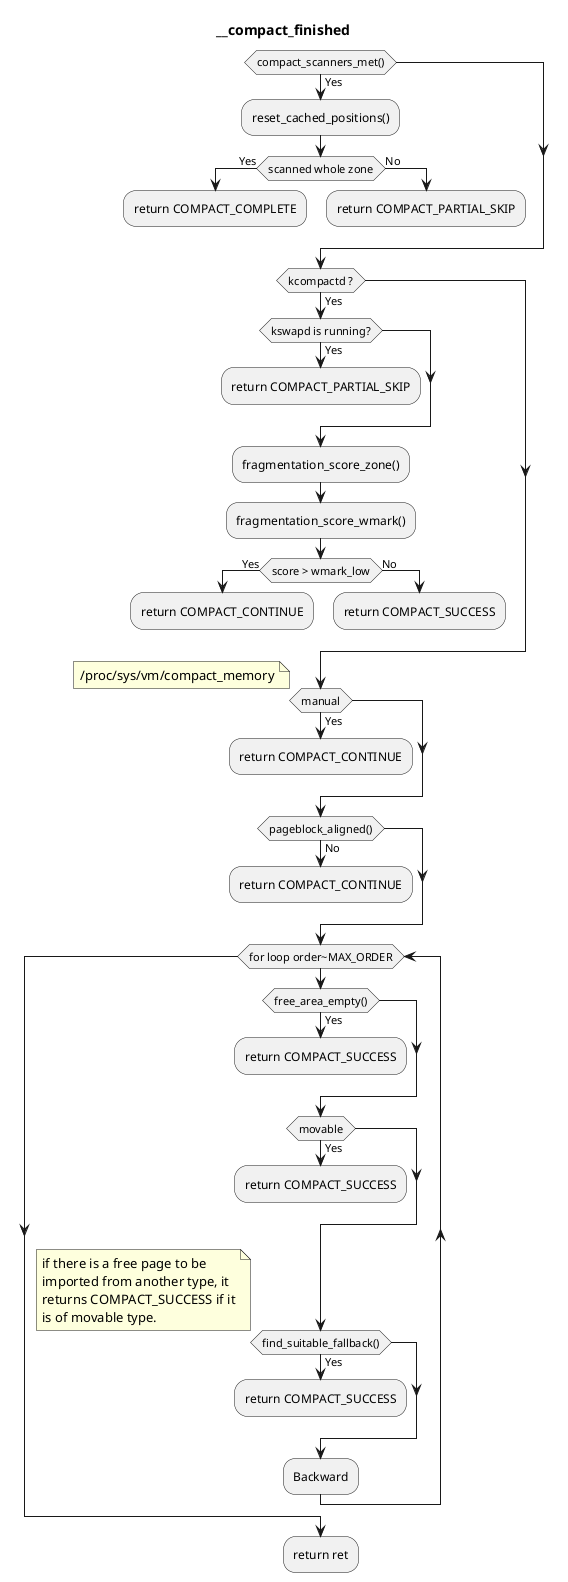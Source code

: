 @startuml
title __compact_finished

if (compact_scanners_met()) then (Yes)
    :reset_cached_positions();
    if (scanned whole zone) then (Yes)
        :return COMPACT_COMPLETE;
    else (No)
        :return COMPACT_PARTIAL_SKIP;
    endif
    detach
endif

if (kcompactd ?) then (Yes)
    if (kswapd is running?) then (Yes)
        :return COMPACT_PARTIAL_SKIP;
        detach
    endif
    :fragmentation_score_zone();
    :fragmentation_score_wmark();
    if (score > wmark_low) then (Yes)
        :return COMPACT_CONTINUE;
    else (No)
        :return COMPACT_SUCCESS;
    endif
    detach
endif

if (manual) then (Yes)
    :return COMPACT_CONTINUE;
    detach
endif
note left:/proc/sys/vm/compact_memory

if (pageblock_aligned()) then (No)
    :return COMPACT_CONTINUE;
    detach
endif

while (for loop order~MAX_ORDER)
    if (free_area_empty()) then (Yes)
        :return COMPACT_SUCCESS;
        detach
    endif
    if (movable) then (Yes)
        :return COMPACT_SUCCESS;
        detach
    endif
    if (find_suitable_fallback()) then (Yes)
        :return COMPACT_SUCCESS;
        detach
    endif
    note left
    if there is a free page to be
    imported from another type, it
    returns COMPACT_SUCCESS if it
    is of movable type.
    end note
    :Backward;
endwhile
:return ret;

@enduml